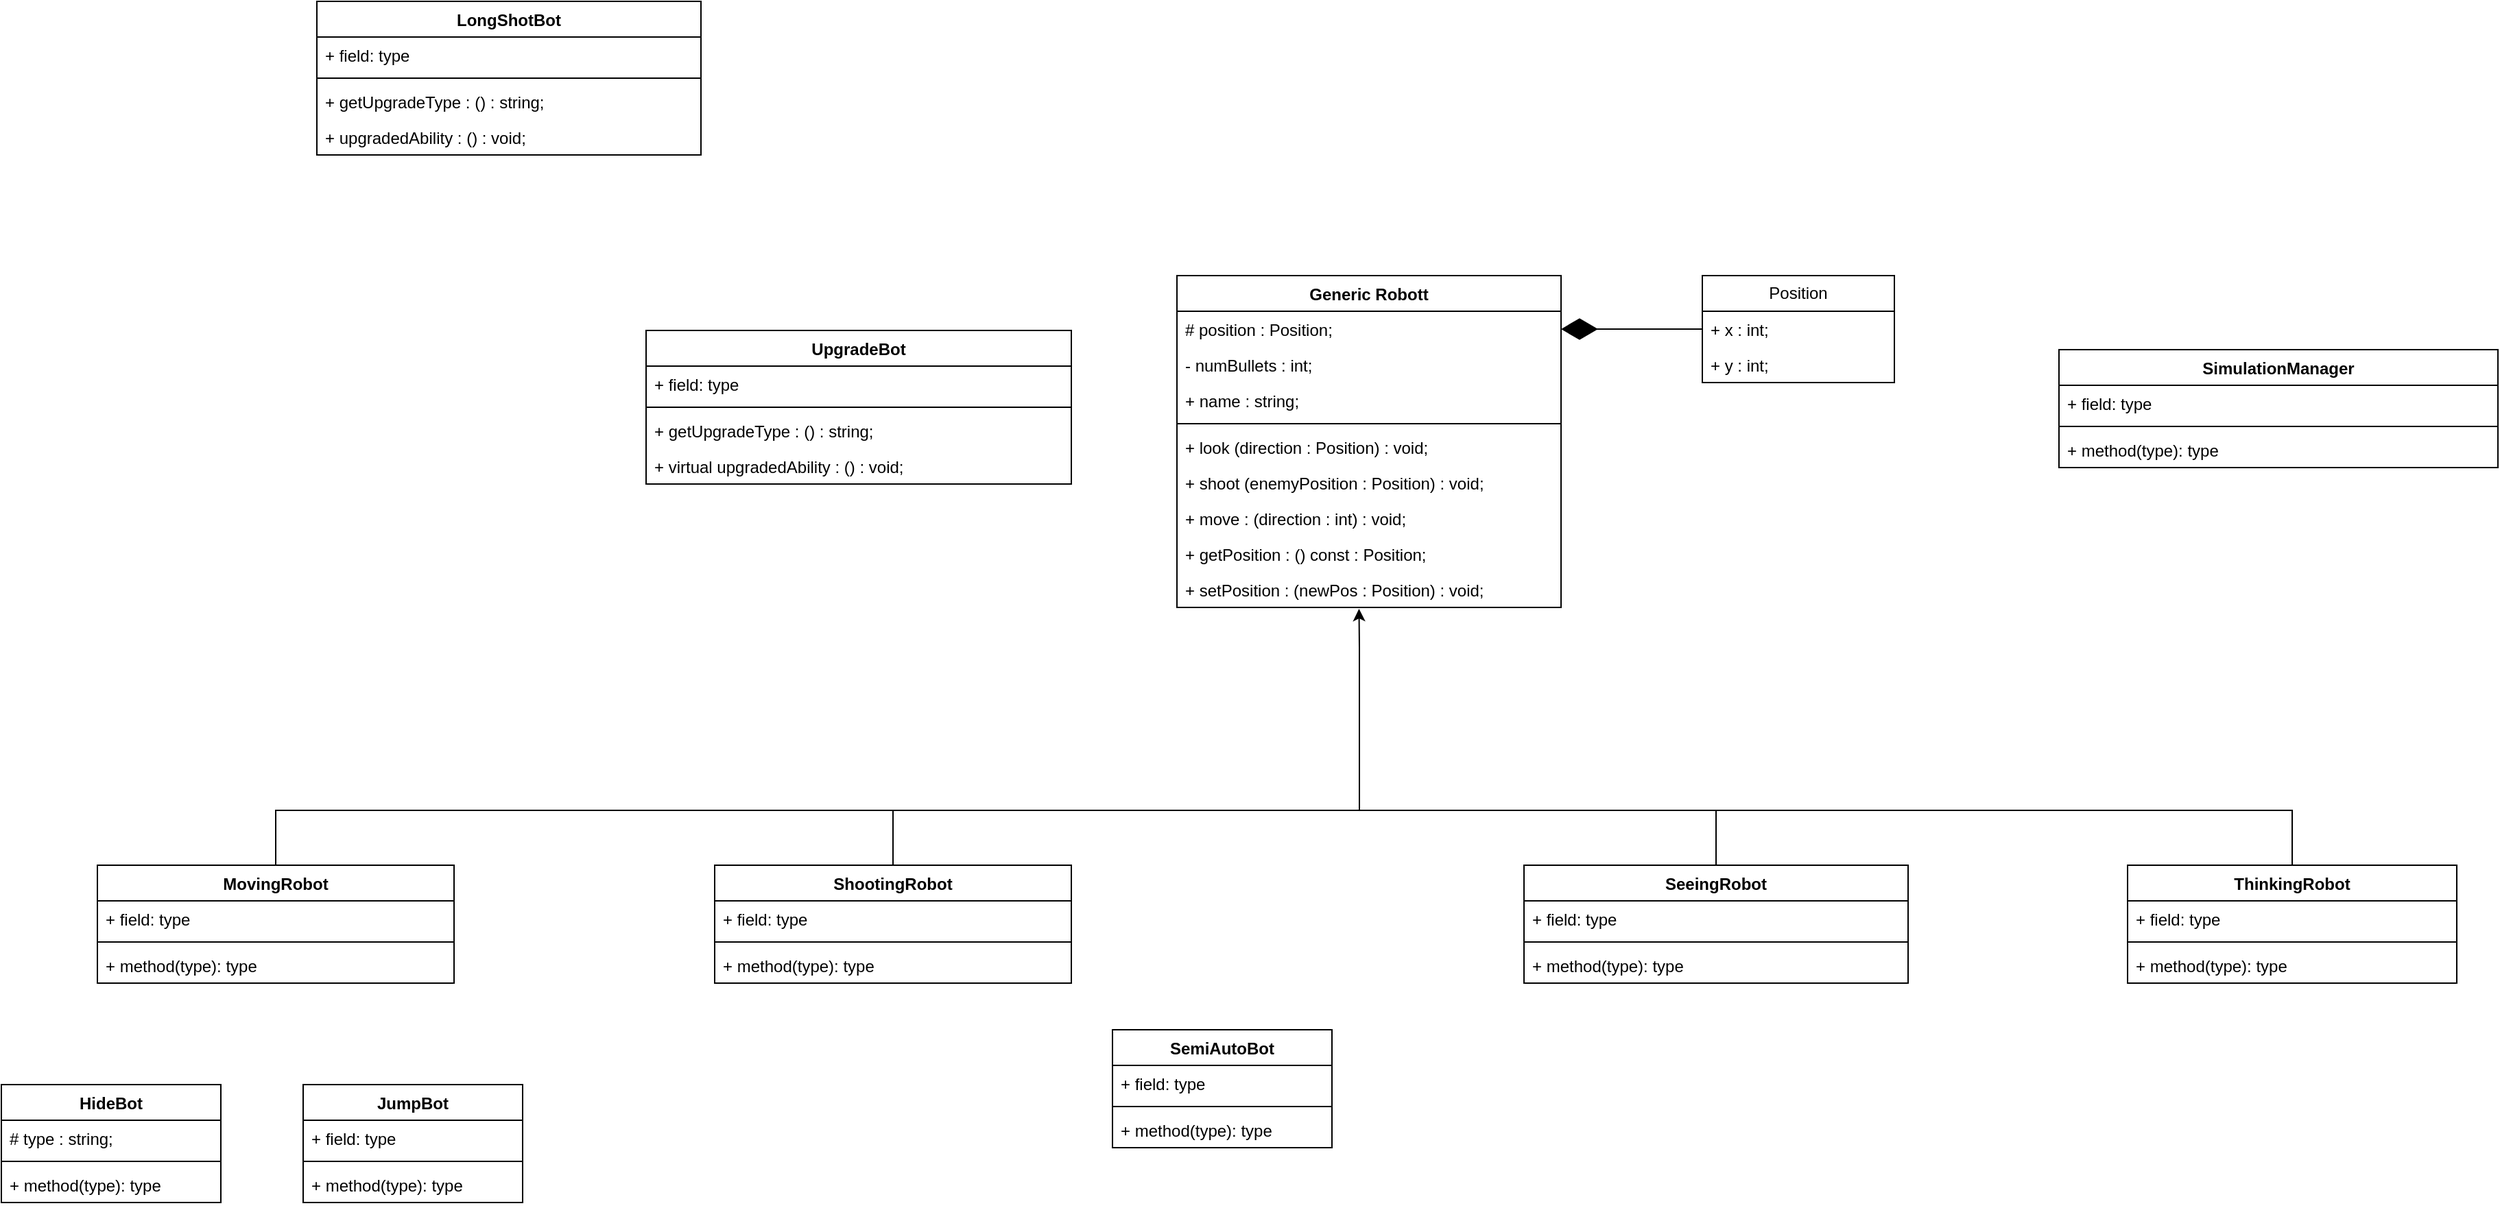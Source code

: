 <mxfile version="27.0.9">
  <diagram name="Page-1" id="opCcGq341DNbt-FzEkQ6">
    <mxGraphModel dx="1197" dy="812" grid="1" gridSize="10" guides="1" tooltips="1" connect="1" arrows="1" fold="1" page="1" pageScale="1" pageWidth="850" pageHeight="1100" math="0" shadow="0">
      <root>
        <mxCell id="0" />
        <mxCell id="1" parent="0" />
        <mxCell id="jo4CeBIh-6-iTtw7Tc6J-8" value="Generic Robott" style="swimlane;fontStyle=1;align=center;verticalAlign=top;childLayout=stackLayout;horizontal=1;startSize=26;horizontalStack=0;resizeParent=1;resizeParentMax=0;resizeLast=0;collapsible=1;marginBottom=0;whiteSpace=wrap;html=1;" parent="1" vertex="1">
          <mxGeometry x="267" y="280" width="280" height="242" as="geometry" />
        </mxCell>
        <mxCell id="jo4CeBIh-6-iTtw7Tc6J-9" value="# position : Position;" style="text;strokeColor=none;fillColor=none;align=left;verticalAlign=top;spacingLeft=4;spacingRight=4;overflow=hidden;rotatable=0;points=[[0,0.5],[1,0.5]];portConstraint=eastwest;whiteSpace=wrap;html=1;" parent="jo4CeBIh-6-iTtw7Tc6J-8" vertex="1">
          <mxGeometry y="26" width="280" height="26" as="geometry" />
        </mxCell>
        <mxCell id="jo4CeBIh-6-iTtw7Tc6J-19" value="- numBullets : int;" style="text;strokeColor=none;fillColor=none;align=left;verticalAlign=top;spacingLeft=4;spacingRight=4;overflow=hidden;rotatable=0;points=[[0,0.5],[1,0.5]];portConstraint=eastwest;whiteSpace=wrap;html=1;" parent="jo4CeBIh-6-iTtw7Tc6J-8" vertex="1">
          <mxGeometry y="52" width="280" height="26" as="geometry" />
        </mxCell>
        <mxCell id="jo4CeBIh-6-iTtw7Tc6J-15" value="+ name : string;" style="text;strokeColor=none;fillColor=none;align=left;verticalAlign=top;spacingLeft=4;spacingRight=4;overflow=hidden;rotatable=0;points=[[0,0.5],[1,0.5]];portConstraint=eastwest;whiteSpace=wrap;html=1;" parent="jo4CeBIh-6-iTtw7Tc6J-8" vertex="1">
          <mxGeometry y="78" width="280" height="26" as="geometry" />
        </mxCell>
        <mxCell id="jo4CeBIh-6-iTtw7Tc6J-10" value="" style="line;strokeWidth=1;fillColor=none;align=left;verticalAlign=middle;spacingTop=-1;spacingLeft=3;spacingRight=3;rotatable=0;labelPosition=right;points=[];portConstraint=eastwest;strokeColor=inherit;" parent="jo4CeBIh-6-iTtw7Tc6J-8" vertex="1">
          <mxGeometry y="104" width="280" height="8" as="geometry" />
        </mxCell>
        <mxCell id="jo4CeBIh-6-iTtw7Tc6J-11" value="+ look (direction : Position) : void;" style="text;strokeColor=none;fillColor=none;align=left;verticalAlign=top;spacingLeft=4;spacingRight=4;overflow=hidden;rotatable=0;points=[[0,0.5],[1,0.5]];portConstraint=eastwest;whiteSpace=wrap;html=1;" parent="jo4CeBIh-6-iTtw7Tc6J-8" vertex="1">
          <mxGeometry y="112" width="280" height="26" as="geometry" />
        </mxCell>
        <mxCell id="jo4CeBIh-6-iTtw7Tc6J-12" value="+ shoot (enemyPosition : Position) : void;" style="text;strokeColor=none;fillColor=none;align=left;verticalAlign=top;spacingLeft=4;spacingRight=4;overflow=hidden;rotatable=0;points=[[0,0.5],[1,0.5]];portConstraint=eastwest;whiteSpace=wrap;html=1;" parent="jo4CeBIh-6-iTtw7Tc6J-8" vertex="1">
          <mxGeometry y="138" width="280" height="26" as="geometry" />
        </mxCell>
        <mxCell id="TCzFSlDF13JqIAByZluW-29" value="&lt;div&gt;+ move : (direction : int) : void;&lt;/div&gt;" style="text;strokeColor=none;fillColor=none;align=left;verticalAlign=top;spacingLeft=4;spacingRight=4;overflow=hidden;rotatable=0;points=[[0,0.5,0,0,0],[1,0.5,0,0,0]];portConstraint=eastwest;whiteSpace=wrap;html=1;" parent="jo4CeBIh-6-iTtw7Tc6J-8" vertex="1">
          <mxGeometry y="164" width="280" height="26" as="geometry" />
        </mxCell>
        <mxCell id="TCzFSlDF13JqIAByZluW-28" value="+ getPosition : () const : Position;&lt;div&gt;&lt;br&gt;&lt;/div&gt;" style="text;strokeColor=none;fillColor=none;align=left;verticalAlign=top;spacingLeft=4;spacingRight=4;overflow=hidden;rotatable=0;points=[[0,0.5],[1,0.5]];portConstraint=eastwest;whiteSpace=wrap;html=1;" parent="jo4CeBIh-6-iTtw7Tc6J-8" vertex="1">
          <mxGeometry y="190" width="280" height="26" as="geometry" />
        </mxCell>
        <mxCell id="YIjotV5RAUvXDinl-UVa-25" value="+ setPosition : (newPos : Position) : void;&lt;div&gt;&lt;br&gt;&lt;/div&gt;" style="text;strokeColor=none;fillColor=none;align=left;verticalAlign=top;spacingLeft=4;spacingRight=4;overflow=hidden;rotatable=0;points=[[0,0.5],[1,0.5]];portConstraint=eastwest;whiteSpace=wrap;html=1;" parent="jo4CeBIh-6-iTtw7Tc6J-8" vertex="1">
          <mxGeometry y="216" width="280" height="26" as="geometry" />
        </mxCell>
        <mxCell id="TCzFSlDF13JqIAByZluW-1" value="Position" style="swimlane;fontStyle=0;childLayout=stackLayout;horizontal=1;startSize=26;fillColor=none;horizontalStack=0;resizeParent=1;resizeParentMax=0;resizeLast=0;collapsible=1;marginBottom=0;whiteSpace=wrap;html=1;" parent="1" vertex="1">
          <mxGeometry x="650" y="280" width="140" height="78" as="geometry" />
        </mxCell>
        <mxCell id="TCzFSlDF13JqIAByZluW-2" value="+ x : int;" style="text;strokeColor=none;fillColor=none;align=left;verticalAlign=top;spacingLeft=4;spacingRight=4;overflow=hidden;rotatable=0;points=[[0,0.5],[1,0.5]];portConstraint=eastwest;whiteSpace=wrap;html=1;" parent="TCzFSlDF13JqIAByZluW-1" vertex="1">
          <mxGeometry y="26" width="140" height="26" as="geometry" />
        </mxCell>
        <mxCell id="TCzFSlDF13JqIAByZluW-3" value="+ y : int;" style="text;strokeColor=none;fillColor=none;align=left;verticalAlign=top;spacingLeft=4;spacingRight=4;overflow=hidden;rotatable=0;points=[[0,0.5],[1,0.5]];portConstraint=eastwest;whiteSpace=wrap;html=1;" parent="TCzFSlDF13JqIAByZluW-1" vertex="1">
          <mxGeometry y="52" width="140" height="26" as="geometry" />
        </mxCell>
        <mxCell id="TCzFSlDF13JqIAByZluW-5" value="" style="endArrow=diamondThin;endFill=1;endSize=24;html=1;rounded=0;entryX=1;entryY=0.5;entryDx=0;entryDy=0;exitX=0;exitY=0.5;exitDx=0;exitDy=0;" parent="1" source="TCzFSlDF13JqIAByZluW-2" target="jo4CeBIh-6-iTtw7Tc6J-9" edge="1">
          <mxGeometry width="160" relative="1" as="geometry">
            <mxPoint x="580" y="560" as="sourcePoint" />
            <mxPoint x="740" y="560" as="targetPoint" />
          </mxGeometry>
        </mxCell>
        <mxCell id="TCzFSlDF13JqIAByZluW-12" style="edgeStyle=orthogonalEdgeStyle;rounded=0;orthogonalLoop=1;jettySize=auto;html=1;entryX=0.474;entryY=1.04;entryDx=0;entryDy=0;entryPerimeter=0;" parent="1" source="TCzFSlDF13JqIAByZluW-7" target="YIjotV5RAUvXDinl-UVa-25" edge="1">
          <mxGeometry relative="1" as="geometry">
            <mxPoint x="400" y="550" as="targetPoint" />
            <Array as="points">
              <mxPoint x="-390" y="670" />
              <mxPoint x="400" y="670" />
              <mxPoint x="400" y="551" />
            </Array>
          </mxGeometry>
        </mxCell>
        <mxCell id="TCzFSlDF13JqIAByZluW-7" value="MovingRobot" style="swimlane;fontStyle=1;align=center;verticalAlign=top;childLayout=stackLayout;horizontal=1;startSize=26;horizontalStack=0;resizeParent=1;resizeParentMax=0;resizeLast=0;collapsible=1;marginBottom=0;whiteSpace=wrap;html=1;" parent="1" vertex="1">
          <mxGeometry x="-520" y="710" width="260" height="86" as="geometry" />
        </mxCell>
        <mxCell id="TCzFSlDF13JqIAByZluW-8" value="+ field: type" style="text;strokeColor=none;fillColor=none;align=left;verticalAlign=top;spacingLeft=4;spacingRight=4;overflow=hidden;rotatable=0;points=[[0,0.5],[1,0.5]];portConstraint=eastwest;whiteSpace=wrap;html=1;" parent="TCzFSlDF13JqIAByZluW-7" vertex="1">
          <mxGeometry y="26" width="260" height="26" as="geometry" />
        </mxCell>
        <mxCell id="TCzFSlDF13JqIAByZluW-9" value="" style="line;strokeWidth=1;fillColor=none;align=left;verticalAlign=middle;spacingTop=-1;spacingLeft=3;spacingRight=3;rotatable=0;labelPosition=right;points=[];portConstraint=eastwest;strokeColor=inherit;" parent="TCzFSlDF13JqIAByZluW-7" vertex="1">
          <mxGeometry y="52" width="260" height="8" as="geometry" />
        </mxCell>
        <mxCell id="TCzFSlDF13JqIAByZluW-10" value="+ method(type): type" style="text;strokeColor=none;fillColor=none;align=left;verticalAlign=top;spacingLeft=4;spacingRight=4;overflow=hidden;rotatable=0;points=[[0,0.5],[1,0.5]];portConstraint=eastwest;whiteSpace=wrap;html=1;" parent="TCzFSlDF13JqIAByZluW-7" vertex="1">
          <mxGeometry y="60" width="260" height="26" as="geometry" />
        </mxCell>
        <mxCell id="TCzFSlDF13JqIAByZluW-13" value="ShootingRobot" style="swimlane;fontStyle=1;align=center;verticalAlign=top;childLayout=stackLayout;horizontal=1;startSize=26;horizontalStack=0;resizeParent=1;resizeParentMax=0;resizeLast=0;collapsible=1;marginBottom=0;whiteSpace=wrap;html=1;" parent="1" vertex="1">
          <mxGeometry x="-70" y="710" width="260" height="86" as="geometry" />
        </mxCell>
        <mxCell id="TCzFSlDF13JqIAByZluW-14" value="+ field: type" style="text;strokeColor=none;fillColor=none;align=left;verticalAlign=top;spacingLeft=4;spacingRight=4;overflow=hidden;rotatable=0;points=[[0,0.5],[1,0.5]];portConstraint=eastwest;whiteSpace=wrap;html=1;" parent="TCzFSlDF13JqIAByZluW-13" vertex="1">
          <mxGeometry y="26" width="260" height="26" as="geometry" />
        </mxCell>
        <mxCell id="TCzFSlDF13JqIAByZluW-15" value="" style="line;strokeWidth=1;fillColor=none;align=left;verticalAlign=middle;spacingTop=-1;spacingLeft=3;spacingRight=3;rotatable=0;labelPosition=right;points=[];portConstraint=eastwest;strokeColor=inherit;" parent="TCzFSlDF13JqIAByZluW-13" vertex="1">
          <mxGeometry y="52" width="260" height="8" as="geometry" />
        </mxCell>
        <mxCell id="TCzFSlDF13JqIAByZluW-16" value="+ method(type): type" style="text;strokeColor=none;fillColor=none;align=left;verticalAlign=top;spacingLeft=4;spacingRight=4;overflow=hidden;rotatable=0;points=[[0,0.5],[1,0.5]];portConstraint=eastwest;whiteSpace=wrap;html=1;" parent="TCzFSlDF13JqIAByZluW-13" vertex="1">
          <mxGeometry y="60" width="260" height="26" as="geometry" />
        </mxCell>
        <mxCell id="TCzFSlDF13JqIAByZluW-17" value="SeeingRobot" style="swimlane;fontStyle=1;align=center;verticalAlign=top;childLayout=stackLayout;horizontal=1;startSize=26;horizontalStack=0;resizeParent=1;resizeParentMax=0;resizeLast=0;collapsible=1;marginBottom=0;whiteSpace=wrap;html=1;" parent="1" vertex="1">
          <mxGeometry x="520" y="710" width="280" height="86" as="geometry" />
        </mxCell>
        <mxCell id="TCzFSlDF13JqIAByZluW-18" value="+ field: type" style="text;strokeColor=none;fillColor=none;align=left;verticalAlign=top;spacingLeft=4;spacingRight=4;overflow=hidden;rotatable=0;points=[[0,0.5],[1,0.5]];portConstraint=eastwest;whiteSpace=wrap;html=1;" parent="TCzFSlDF13JqIAByZluW-17" vertex="1">
          <mxGeometry y="26" width="280" height="26" as="geometry" />
        </mxCell>
        <mxCell id="TCzFSlDF13JqIAByZluW-19" value="" style="line;strokeWidth=1;fillColor=none;align=left;verticalAlign=middle;spacingTop=-1;spacingLeft=3;spacingRight=3;rotatable=0;labelPosition=right;points=[];portConstraint=eastwest;strokeColor=inherit;" parent="TCzFSlDF13JqIAByZluW-17" vertex="1">
          <mxGeometry y="52" width="280" height="8" as="geometry" />
        </mxCell>
        <mxCell id="TCzFSlDF13JqIAByZluW-20" value="+ method(type): type" style="text;strokeColor=none;fillColor=none;align=left;verticalAlign=top;spacingLeft=4;spacingRight=4;overflow=hidden;rotatable=0;points=[[0,0.5],[1,0.5]];portConstraint=eastwest;whiteSpace=wrap;html=1;" parent="TCzFSlDF13JqIAByZluW-17" vertex="1">
          <mxGeometry y="60" width="280" height="26" as="geometry" />
        </mxCell>
        <mxCell id="TCzFSlDF13JqIAByZluW-21" value="" style="endArrow=none;html=1;rounded=0;exitX=0.5;exitY=0;exitDx=0;exitDy=0;" parent="1" source="TCzFSlDF13JqIAByZluW-13" edge="1">
          <mxGeometry width="50" height="50" relative="1" as="geometry">
            <mxPoint x="200" y="750" as="sourcePoint" />
            <mxPoint x="60" y="670" as="targetPoint" />
          </mxGeometry>
        </mxCell>
        <mxCell id="TCzFSlDF13JqIAByZluW-22" value="ThinkingRobot" style="swimlane;fontStyle=1;align=center;verticalAlign=top;childLayout=stackLayout;horizontal=1;startSize=26;horizontalStack=0;resizeParent=1;resizeParentMax=0;resizeLast=0;collapsible=1;marginBottom=0;whiteSpace=wrap;html=1;" parent="1" vertex="1">
          <mxGeometry x="960" y="710" width="240" height="86" as="geometry" />
        </mxCell>
        <mxCell id="TCzFSlDF13JqIAByZluW-23" value="+ field: type" style="text;strokeColor=none;fillColor=none;align=left;verticalAlign=top;spacingLeft=4;spacingRight=4;overflow=hidden;rotatable=0;points=[[0,0.5],[1,0.5]];portConstraint=eastwest;whiteSpace=wrap;html=1;" parent="TCzFSlDF13JqIAByZluW-22" vertex="1">
          <mxGeometry y="26" width="240" height="26" as="geometry" />
        </mxCell>
        <mxCell id="TCzFSlDF13JqIAByZluW-24" value="" style="line;strokeWidth=1;fillColor=none;align=left;verticalAlign=middle;spacingTop=-1;spacingLeft=3;spacingRight=3;rotatable=0;labelPosition=right;points=[];portConstraint=eastwest;strokeColor=inherit;" parent="TCzFSlDF13JqIAByZluW-22" vertex="1">
          <mxGeometry y="52" width="240" height="8" as="geometry" />
        </mxCell>
        <mxCell id="TCzFSlDF13JqIAByZluW-25" value="+ method(type): type" style="text;strokeColor=none;fillColor=none;align=left;verticalAlign=top;spacingLeft=4;spacingRight=4;overflow=hidden;rotatable=0;points=[[0,0.5],[1,0.5]];portConstraint=eastwest;whiteSpace=wrap;html=1;" parent="TCzFSlDF13JqIAByZluW-22" vertex="1">
          <mxGeometry y="60" width="240" height="26" as="geometry" />
        </mxCell>
        <mxCell id="TCzFSlDF13JqIAByZluW-26" value="" style="endArrow=none;html=1;rounded=0;exitX=0.5;exitY=0;exitDx=0;exitDy=0;edgeStyle=orthogonalEdgeStyle;" parent="1" source="TCzFSlDF13JqIAByZluW-22" edge="1">
          <mxGeometry width="50" height="50" relative="1" as="geometry">
            <mxPoint x="820" y="670" as="sourcePoint" />
            <mxPoint x="400" y="670" as="targetPoint" />
            <Array as="points">
              <mxPoint x="1080" y="670" />
            </Array>
          </mxGeometry>
        </mxCell>
        <mxCell id="TCzFSlDF13JqIAByZluW-27" value="" style="endArrow=none;html=1;rounded=0;exitX=0.5;exitY=0;exitDx=0;exitDy=0;" parent="1" source="TCzFSlDF13JqIAByZluW-17" edge="1">
          <mxGeometry width="50" height="50" relative="1" as="geometry">
            <mxPoint x="540" y="650" as="sourcePoint" />
            <mxPoint x="660" y="670" as="targetPoint" />
          </mxGeometry>
        </mxCell>
        <mxCell id="YIjotV5RAUvXDinl-UVa-1" value="JumpBot" style="swimlane;fontStyle=1;align=center;verticalAlign=top;childLayout=stackLayout;horizontal=1;startSize=26;horizontalStack=0;resizeParent=1;resizeParentMax=0;resizeLast=0;collapsible=1;marginBottom=0;whiteSpace=wrap;html=1;" parent="1" vertex="1">
          <mxGeometry x="-370" y="870" width="160" height="86" as="geometry" />
        </mxCell>
        <mxCell id="YIjotV5RAUvXDinl-UVa-2" value="+ field: type" style="text;strokeColor=none;fillColor=none;align=left;verticalAlign=top;spacingLeft=4;spacingRight=4;overflow=hidden;rotatable=0;points=[[0,0.5],[1,0.5]];portConstraint=eastwest;whiteSpace=wrap;html=1;" parent="YIjotV5RAUvXDinl-UVa-1" vertex="1">
          <mxGeometry y="26" width="160" height="26" as="geometry" />
        </mxCell>
        <mxCell id="YIjotV5RAUvXDinl-UVa-3" value="" style="line;strokeWidth=1;fillColor=none;align=left;verticalAlign=middle;spacingTop=-1;spacingLeft=3;spacingRight=3;rotatable=0;labelPosition=right;points=[];portConstraint=eastwest;strokeColor=inherit;" parent="YIjotV5RAUvXDinl-UVa-1" vertex="1">
          <mxGeometry y="52" width="160" height="8" as="geometry" />
        </mxCell>
        <mxCell id="YIjotV5RAUvXDinl-UVa-4" value="+ method(type): type" style="text;strokeColor=none;fillColor=none;align=left;verticalAlign=top;spacingLeft=4;spacingRight=4;overflow=hidden;rotatable=0;points=[[0,0.5],[1,0.5]];portConstraint=eastwest;whiteSpace=wrap;html=1;" parent="YIjotV5RAUvXDinl-UVa-1" vertex="1">
          <mxGeometry y="60" width="160" height="26" as="geometry" />
        </mxCell>
        <mxCell id="YIjotV5RAUvXDinl-UVa-5" value="HideBot" style="swimlane;fontStyle=1;align=center;verticalAlign=top;childLayout=stackLayout;horizontal=1;startSize=26;horizontalStack=0;resizeParent=1;resizeParentMax=0;resizeLast=0;collapsible=1;marginBottom=0;whiteSpace=wrap;html=1;" parent="1" vertex="1">
          <mxGeometry x="-590" y="870" width="160" height="86" as="geometry" />
        </mxCell>
        <mxCell id="YIjotV5RAUvXDinl-UVa-6" value="# type : string;" style="text;strokeColor=none;fillColor=none;align=left;verticalAlign=top;spacingLeft=4;spacingRight=4;overflow=hidden;rotatable=0;points=[[0,0.5],[1,0.5]];portConstraint=eastwest;whiteSpace=wrap;html=1;" parent="YIjotV5RAUvXDinl-UVa-5" vertex="1">
          <mxGeometry y="26" width="160" height="26" as="geometry" />
        </mxCell>
        <mxCell id="YIjotV5RAUvXDinl-UVa-7" value="" style="line;strokeWidth=1;fillColor=none;align=left;verticalAlign=middle;spacingTop=-1;spacingLeft=3;spacingRight=3;rotatable=0;labelPosition=right;points=[];portConstraint=eastwest;strokeColor=inherit;" parent="YIjotV5RAUvXDinl-UVa-5" vertex="1">
          <mxGeometry y="52" width="160" height="8" as="geometry" />
        </mxCell>
        <mxCell id="YIjotV5RAUvXDinl-UVa-8" value="+ method(type): type" style="text;strokeColor=none;fillColor=none;align=left;verticalAlign=top;spacingLeft=4;spacingRight=4;overflow=hidden;rotatable=0;points=[[0,0.5],[1,0.5]];portConstraint=eastwest;whiteSpace=wrap;html=1;" parent="YIjotV5RAUvXDinl-UVa-5" vertex="1">
          <mxGeometry y="60" width="160" height="26" as="geometry" />
        </mxCell>
        <mxCell id="YIjotV5RAUvXDinl-UVa-9" value="LongShotBot" style="swimlane;fontStyle=1;align=center;verticalAlign=top;childLayout=stackLayout;horizontal=1;startSize=26;horizontalStack=0;resizeParent=1;resizeParentMax=0;resizeLast=0;collapsible=1;marginBottom=0;whiteSpace=wrap;html=1;" parent="1" vertex="1">
          <mxGeometry x="-360" y="80" width="280" height="112" as="geometry" />
        </mxCell>
        <mxCell id="YIjotV5RAUvXDinl-UVa-10" value="+ field: type" style="text;strokeColor=none;fillColor=none;align=left;verticalAlign=top;spacingLeft=4;spacingRight=4;overflow=hidden;rotatable=0;points=[[0,0.5],[1,0.5]];portConstraint=eastwest;whiteSpace=wrap;html=1;" parent="YIjotV5RAUvXDinl-UVa-9" vertex="1">
          <mxGeometry y="26" width="280" height="26" as="geometry" />
        </mxCell>
        <mxCell id="YIjotV5RAUvXDinl-UVa-11" value="" style="line;strokeWidth=1;fillColor=none;align=left;verticalAlign=middle;spacingTop=-1;spacingLeft=3;spacingRight=3;rotatable=0;labelPosition=right;points=[];portConstraint=eastwest;strokeColor=inherit;" parent="YIjotV5RAUvXDinl-UVa-9" vertex="1">
          <mxGeometry y="52" width="280" height="8" as="geometry" />
        </mxCell>
        <mxCell id="YIjotV5RAUvXDinl-UVa-12" value="+ getUpgradeType : () : string;" style="text;strokeColor=none;fillColor=none;align=left;verticalAlign=top;spacingLeft=4;spacingRight=4;overflow=hidden;rotatable=0;points=[[0,0.5],[1,0.5]];portConstraint=eastwest;whiteSpace=wrap;html=1;" parent="YIjotV5RAUvXDinl-UVa-9" vertex="1">
          <mxGeometry y="60" width="280" height="26" as="geometry" />
        </mxCell>
        <mxCell id="kiu2ifzTTNZSJJnd6o4B-1" value="+ upgradedAbility : () : void;" style="text;strokeColor=none;fillColor=none;align=left;verticalAlign=top;spacingLeft=4;spacingRight=4;overflow=hidden;rotatable=0;points=[[0,0.5],[1,0.5]];portConstraint=eastwest;whiteSpace=wrap;html=1;" vertex="1" parent="YIjotV5RAUvXDinl-UVa-9">
          <mxGeometry y="86" width="280" height="26" as="geometry" />
        </mxCell>
        <mxCell id="YIjotV5RAUvXDinl-UVa-13" value="SemiAutoBot" style="swimlane;fontStyle=1;align=center;verticalAlign=top;childLayout=stackLayout;horizontal=1;startSize=26;horizontalStack=0;resizeParent=1;resizeParentMax=0;resizeLast=0;collapsible=1;marginBottom=0;whiteSpace=wrap;html=1;" parent="1" vertex="1">
          <mxGeometry x="220" y="830" width="160" height="86" as="geometry" />
        </mxCell>
        <mxCell id="YIjotV5RAUvXDinl-UVa-14" value="+ field: type" style="text;strokeColor=none;fillColor=none;align=left;verticalAlign=top;spacingLeft=4;spacingRight=4;overflow=hidden;rotatable=0;points=[[0,0.5],[1,0.5]];portConstraint=eastwest;whiteSpace=wrap;html=1;" parent="YIjotV5RAUvXDinl-UVa-13" vertex="1">
          <mxGeometry y="26" width="160" height="26" as="geometry" />
        </mxCell>
        <mxCell id="YIjotV5RAUvXDinl-UVa-15" value="" style="line;strokeWidth=1;fillColor=none;align=left;verticalAlign=middle;spacingTop=-1;spacingLeft=3;spacingRight=3;rotatable=0;labelPosition=right;points=[];portConstraint=eastwest;strokeColor=inherit;" parent="YIjotV5RAUvXDinl-UVa-13" vertex="1">
          <mxGeometry y="52" width="160" height="8" as="geometry" />
        </mxCell>
        <mxCell id="YIjotV5RAUvXDinl-UVa-16" value="+ method(type): type" style="text;strokeColor=none;fillColor=none;align=left;verticalAlign=top;spacingLeft=4;spacingRight=4;overflow=hidden;rotatable=0;points=[[0,0.5],[1,0.5]];portConstraint=eastwest;whiteSpace=wrap;html=1;" parent="YIjotV5RAUvXDinl-UVa-13" vertex="1">
          <mxGeometry y="60" width="160" height="26" as="geometry" />
        </mxCell>
        <mxCell id="YIjotV5RAUvXDinl-UVa-17" value="SimulationManager" style="swimlane;fontStyle=1;align=center;verticalAlign=top;childLayout=stackLayout;horizontal=1;startSize=26;horizontalStack=0;resizeParent=1;resizeParentMax=0;resizeLast=0;collapsible=1;marginBottom=0;whiteSpace=wrap;html=1;" parent="1" vertex="1">
          <mxGeometry x="910" y="334" width="320" height="86" as="geometry" />
        </mxCell>
        <mxCell id="YIjotV5RAUvXDinl-UVa-18" value="+ field: type" style="text;strokeColor=none;fillColor=none;align=left;verticalAlign=top;spacingLeft=4;spacingRight=4;overflow=hidden;rotatable=0;points=[[0,0.5],[1,0.5]];portConstraint=eastwest;whiteSpace=wrap;html=1;" parent="YIjotV5RAUvXDinl-UVa-17" vertex="1">
          <mxGeometry y="26" width="320" height="26" as="geometry" />
        </mxCell>
        <mxCell id="YIjotV5RAUvXDinl-UVa-19" value="" style="line;strokeWidth=1;fillColor=none;align=left;verticalAlign=middle;spacingTop=-1;spacingLeft=3;spacingRight=3;rotatable=0;labelPosition=right;points=[];portConstraint=eastwest;strokeColor=inherit;" parent="YIjotV5RAUvXDinl-UVa-17" vertex="1">
          <mxGeometry y="52" width="320" height="8" as="geometry" />
        </mxCell>
        <mxCell id="YIjotV5RAUvXDinl-UVa-20" value="+ method(type): type" style="text;strokeColor=none;fillColor=none;align=left;verticalAlign=top;spacingLeft=4;spacingRight=4;overflow=hidden;rotatable=0;points=[[0,0.5],[1,0.5]];portConstraint=eastwest;whiteSpace=wrap;html=1;" parent="YIjotV5RAUvXDinl-UVa-17" vertex="1">
          <mxGeometry y="60" width="320" height="26" as="geometry" />
        </mxCell>
        <mxCell id="YIjotV5RAUvXDinl-UVa-21" value="UpgradeBot" style="swimlane;fontStyle=1;align=center;verticalAlign=top;childLayout=stackLayout;horizontal=1;startSize=26;horizontalStack=0;resizeParent=1;resizeParentMax=0;resizeLast=0;collapsible=1;marginBottom=0;whiteSpace=wrap;html=1;" parent="1" vertex="1">
          <mxGeometry x="-120" y="320" width="310" height="112" as="geometry" />
        </mxCell>
        <mxCell id="YIjotV5RAUvXDinl-UVa-22" value="+ field: type" style="text;strokeColor=none;fillColor=none;align=left;verticalAlign=top;spacingLeft=4;spacingRight=4;overflow=hidden;rotatable=0;points=[[0,0.5],[1,0.5]];portConstraint=eastwest;whiteSpace=wrap;html=1;" parent="YIjotV5RAUvXDinl-UVa-21" vertex="1">
          <mxGeometry y="26" width="310" height="26" as="geometry" />
        </mxCell>
        <mxCell id="YIjotV5RAUvXDinl-UVa-23" value="" style="line;strokeWidth=1;fillColor=none;align=left;verticalAlign=middle;spacingTop=-1;spacingLeft=3;spacingRight=3;rotatable=0;labelPosition=right;points=[];portConstraint=eastwest;strokeColor=inherit;" parent="YIjotV5RAUvXDinl-UVa-21" vertex="1">
          <mxGeometry y="52" width="310" height="8" as="geometry" />
        </mxCell>
        <mxCell id="YIjotV5RAUvXDinl-UVa-24" value="+ getUpgradeType : () : string;" style="text;strokeColor=none;fillColor=none;align=left;verticalAlign=top;spacingLeft=4;spacingRight=4;overflow=hidden;rotatable=0;points=[[0,0.5],[1,0.5]];portConstraint=eastwest;whiteSpace=wrap;html=1;" parent="YIjotV5RAUvXDinl-UVa-21" vertex="1">
          <mxGeometry y="60" width="310" height="26" as="geometry" />
        </mxCell>
        <mxCell id="kiu2ifzTTNZSJJnd6o4B-2" value="+ virtual upgradedAbility : () : void;" style="text;strokeColor=none;fillColor=none;align=left;verticalAlign=top;spacingLeft=4;spacingRight=4;overflow=hidden;rotatable=0;points=[[0,0.5],[1,0.5]];portConstraint=eastwest;whiteSpace=wrap;html=1;" vertex="1" parent="YIjotV5RAUvXDinl-UVa-21">
          <mxGeometry y="86" width="310" height="26" as="geometry" />
        </mxCell>
      </root>
    </mxGraphModel>
  </diagram>
</mxfile>
